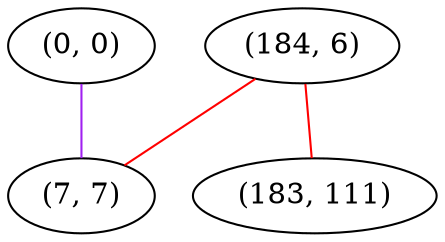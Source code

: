 graph "" {
"(184, 6)";
"(0, 0)";
"(7, 7)";
"(183, 111)";
"(184, 6)" -- "(7, 7)"  [color=red, key=0, weight=1];
"(184, 6)" -- "(183, 111)"  [color=red, key=0, weight=1];
"(0, 0)" -- "(7, 7)"  [color=purple, key=0, weight=4];
}
